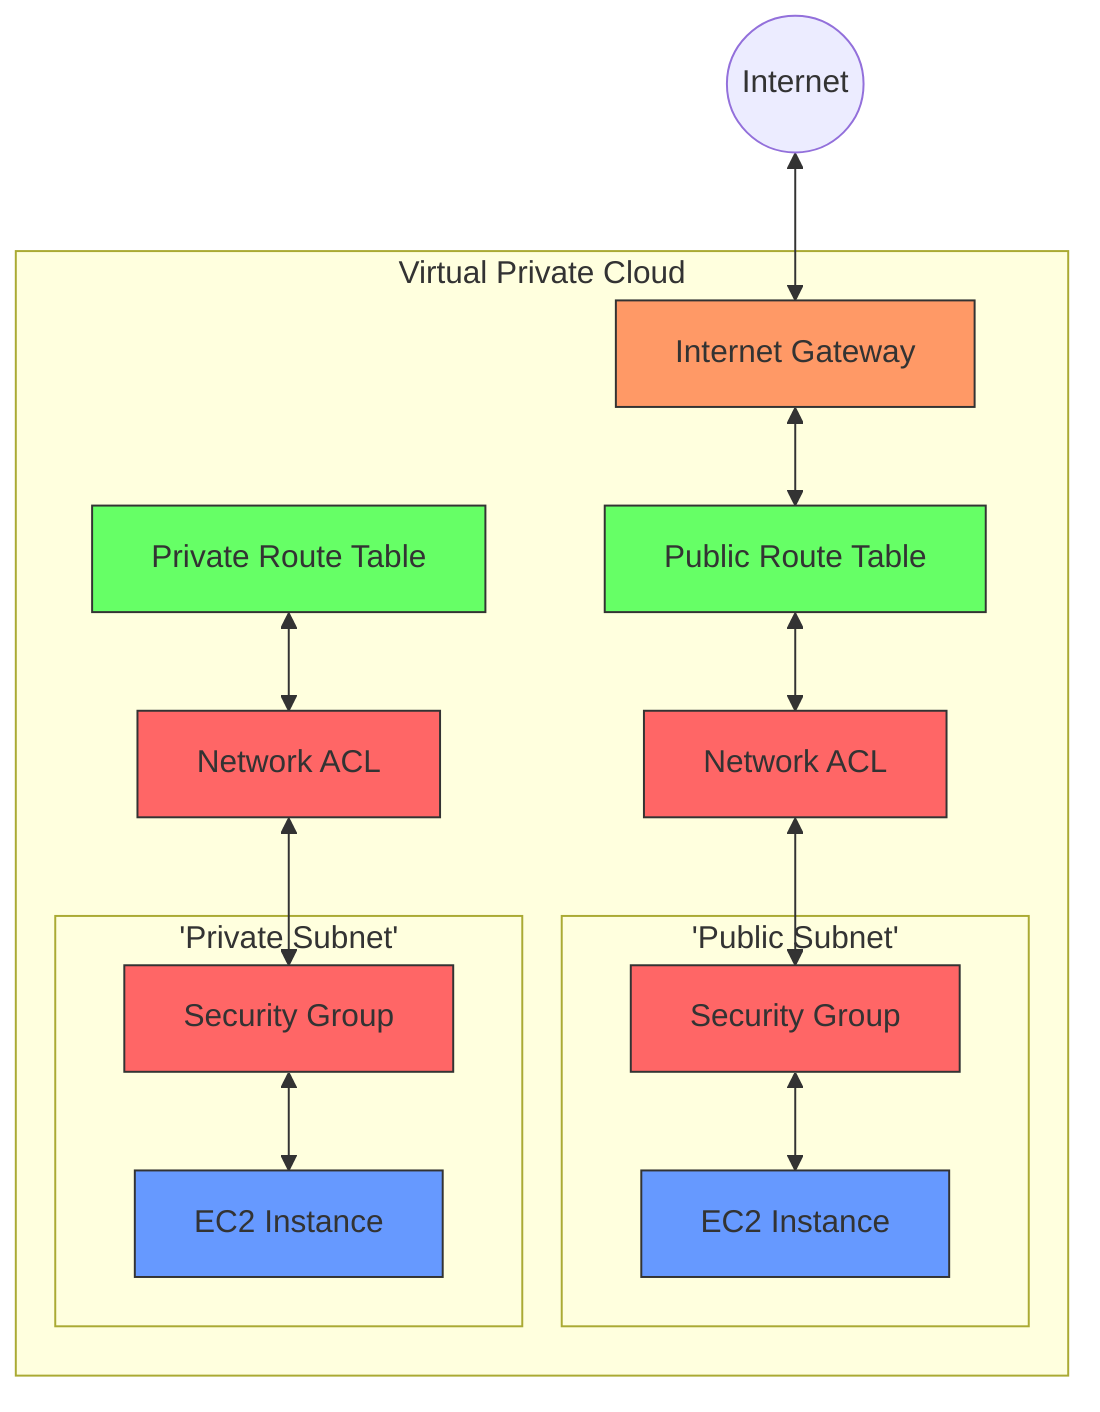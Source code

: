 flowchart TB
%% ---------------------
%% VPC Components Diagram
%% ---------------------
%% 1. VPC (Virtual Private Cloud):
%%    - Your isolated network in AWS
%%    - Contains all other components
%%    - Has its own CIDR block (IP range)
%% ---
%% 2. Internet Gateway (IGW):
%%    - Acts as gateway between VPC and internet
%%    - Required for public subnets
%%    - One IGW per VPC
%% ---
%% 3. Subnets:
%%    Public Subnet:
%%      - Has route to IGW via route table
%%      - For resources needing internet access
%%    Private Subnet:
%%      - No direct route to IGW
%%      - For internal resources
%% ---
%% 4. Network ACL (NACL):
%%    - Stateless firewall at subnet level
%%    - First line of defense
%%    - Rules processed in order
%%    - Can ALLOW or DENY
%% ---
%% 5. Security Groups:
%%    - Stateful firewall at instance level
%%    - Only ALLOW traffic (implicit deny)
%%    - No rule order
%%    - Instance-specific
%% ---
%% 6. Route Tables:
%%    - Define traffic routing within VPC
%%    - Private: No IGW route
%%    - Public: Has IGW route


    %% External Components
    Internet((Internet))

    subgraph VPC[Virtual Private Cloud]
        IGW[Internet Gateway]
        NACL1[Network ACL]
        NACL2[Network ACL]

        subgraph 'Public Subnet'
            SG1[Security Group]
            EC2_1[EC2 Instance]
        end

        subgraph 'Private Subnet'
            SG2[Security Group]
            EC2_2[EC2 Instance]
        end

        RT1[Public Route Table]
        RT2[Private Route Table]
    end

%% Connections
    Internet <--> IGW
    IGW <--> RT1
    RT1 <--> NACL1
    NACL1 <--> SG1
    SG1 <--> EC2_1

    RT2 <--> NACL2
    NACL2 <--> SG2
    SG2 <--> EC2_2

%% Styles
    classDef gateway fill:#f96,stroke:#333
    classDef security fill:#f66,stroke:#333
    classDef routing fill:#6f6,stroke:#333
    classDef instance fill:#69f,stroke:#333

    class IGW gateway
    class NACL1,NACL2,SG1,SG2 security
    class RT1,RT2 routing
    class EC2_1,EC2_2 instance